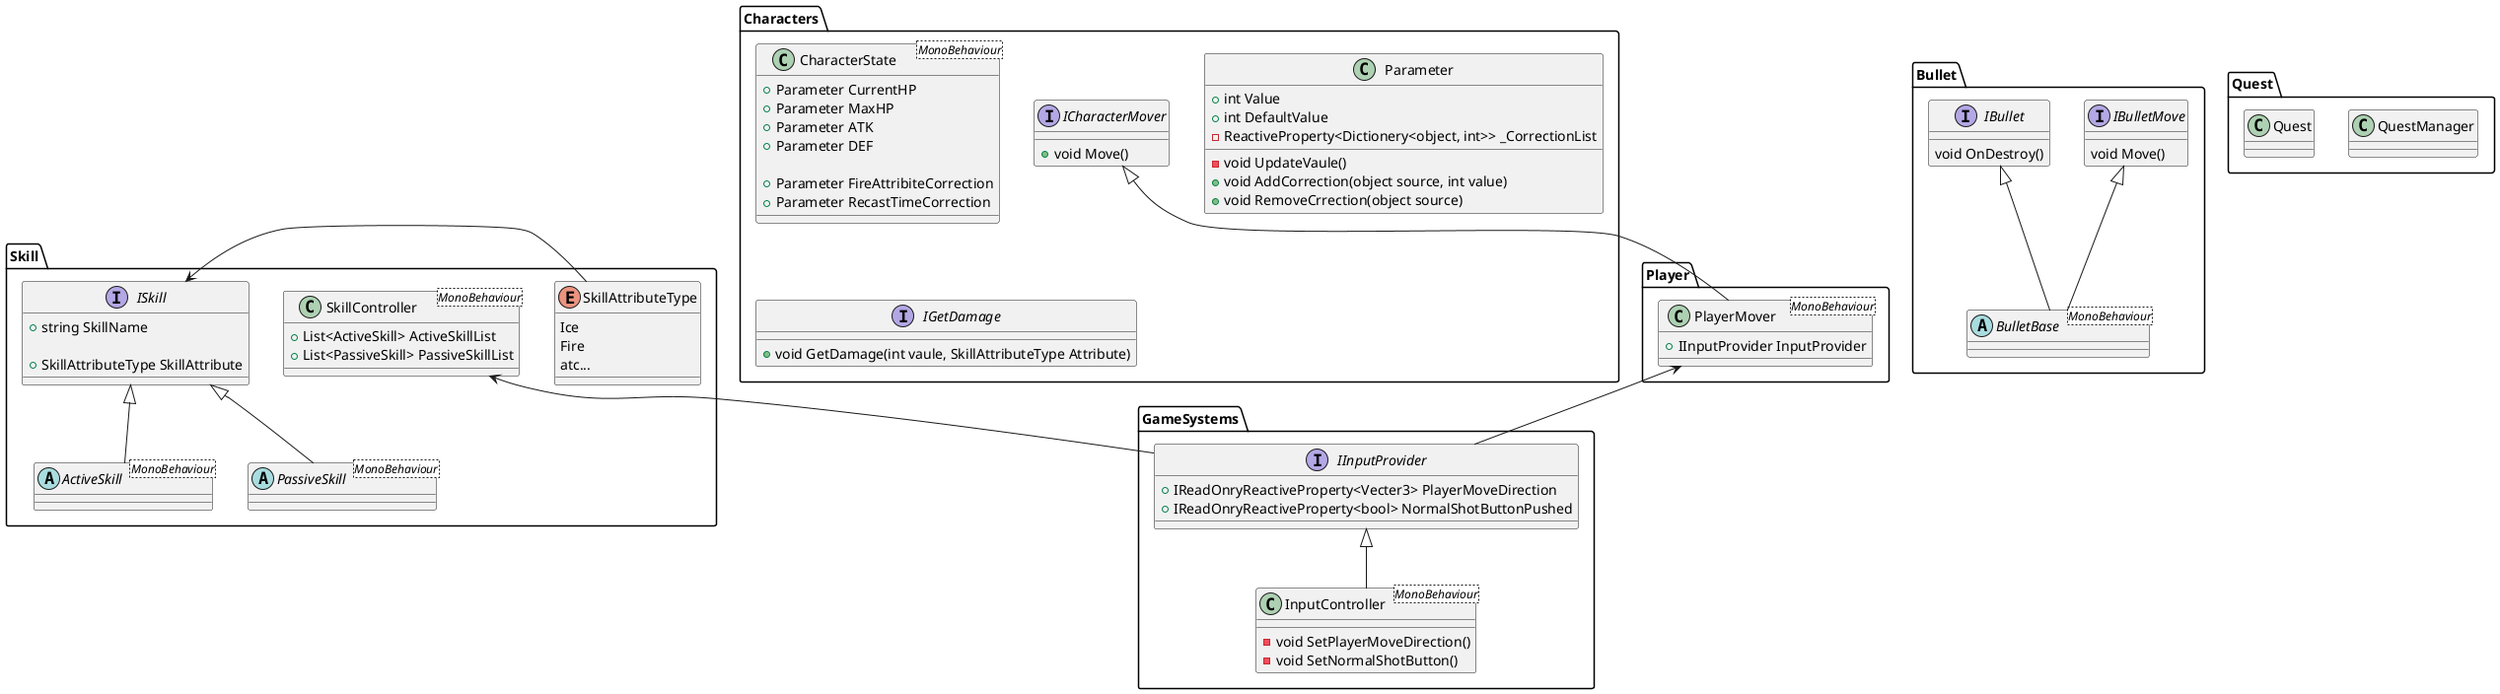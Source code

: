 @startuml MainSystemClasses
package Player{
        class PlayerMover <MonoBehaviour>{
            + IInputProvider InputProvider
        }
    }

package Characters{
    class CharacterState <MonoBehaviour>{
        + Parameter CurrentHP
        + Parameter MaxHP
        + Parameter ATK
        + Parameter DEF

        + Parameter FireAttribiteCorrection
        + Parameter RecastTimeCorrection
    }

    class Parameter{
        + int Value
        + int DefaultValue
        - ReactiveProperty<Dictionery<object, int>> _CorrectionList

        - void UpdateVaule()
        + void AddCorrection(object source, int value)
        + void RemoveCrrection(object source)
    }

    interface ICharacterMover{
        + void Move()
    }
    ICharacterMover <|-- PlayerMover

    interface IGetDamage{
        + void GetDamage(int vaule, SkillAttributeType Attribute)
    }
}

package Bullet{
    abstract BulletBase <MonoBehaviour>{

    }

    interface IBulletMove{
        void Move()
    }
    IBulletMove <|-- BulletBase

    interface IBullet{
        void OnDestroy()
    }
    IBullet <|-- BulletBase
}

package Skill{
    class SkillController <MonoBehaviour>{
        + List<ActiveSkill> ActiveSkillList
        + List<PassiveSkill> PassiveSkillList
    }

    abstract ActiveSkill <MonoBehaviour>{

    }

    abstract PassiveSkill <MonoBehaviour>{

    }

    enum SkillAttributeType{
        Ice
        Fire
        atc...
    }
    ISkill <- SkillAttributeType

    interface ISkill{
        + string SkillName

        + SkillAttributeType SkillAttribute
    }
    ISkill <|-- ActiveSkill
    ISkill <|-- PassiveSkill
}

package GameSystems{
    class InputController <MonoBehaviour>{
        - void SetPlayerMoveDirection()
        - void SetNormalShotButton()
    }
    IInputProvider <|-down- InputController

    interface IInputProvider{
        + IReadOnryReactiveProperty<Vecter3> PlayerMoveDirection
        + IReadOnryReactiveProperty<bool> NormalShotButtonPushed
    }
    SkillController <-- IInputProvider
    PlayerMover <-- IInputProvider
}

package Quest{
    class QuestManager{

    }

    class Quest{

    }
}

@enduml